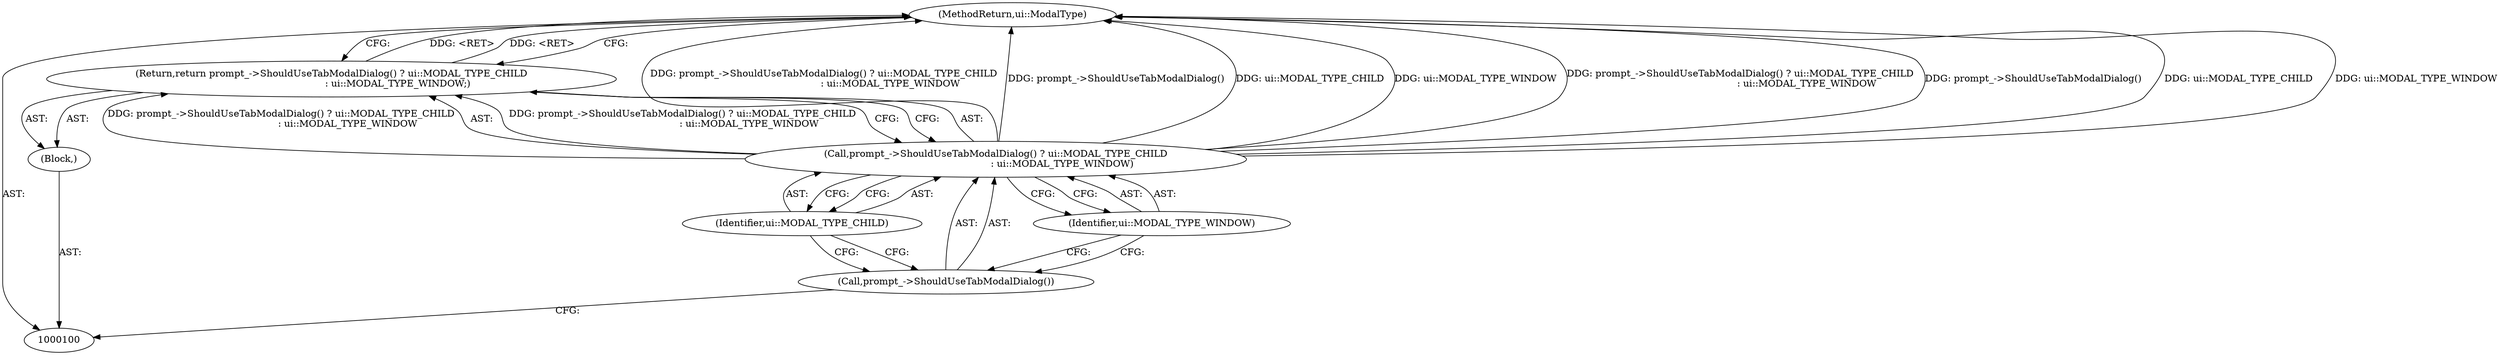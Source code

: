 digraph "0_Chrome_0a1c15fecb1240ab909e1431b6127410c3b380e0" {
"1000107" [label="(MethodReturn,ui::ModalType)"];
"1000101" [label="(Block,)"];
"1000102" [label="(Return,return prompt_->ShouldUseTabModalDialog() ? ui::MODAL_TYPE_CHILD\n                                            : ui::MODAL_TYPE_WINDOW;)"];
"1000105" [label="(Identifier,ui::MODAL_TYPE_CHILD)"];
"1000103" [label="(Call,prompt_->ShouldUseTabModalDialog() ? ui::MODAL_TYPE_CHILD\n                                            : ui::MODAL_TYPE_WINDOW)"];
"1000104" [label="(Call,prompt_->ShouldUseTabModalDialog())"];
"1000106" [label="(Identifier,ui::MODAL_TYPE_WINDOW)"];
"1000107" -> "1000100"  [label="AST: "];
"1000107" -> "1000102"  [label="CFG: "];
"1000103" -> "1000107"  [label="DDG: prompt_->ShouldUseTabModalDialog() ? ui::MODAL_TYPE_CHILD\n                                            : ui::MODAL_TYPE_WINDOW"];
"1000103" -> "1000107"  [label="DDG: prompt_->ShouldUseTabModalDialog()"];
"1000103" -> "1000107"  [label="DDG: ui::MODAL_TYPE_CHILD"];
"1000103" -> "1000107"  [label="DDG: ui::MODAL_TYPE_WINDOW"];
"1000102" -> "1000107"  [label="DDG: <RET>"];
"1000101" -> "1000100"  [label="AST: "];
"1000102" -> "1000101"  [label="AST: "];
"1000102" -> "1000101"  [label="AST: "];
"1000102" -> "1000103"  [label="CFG: "];
"1000103" -> "1000102"  [label="AST: "];
"1000107" -> "1000102"  [label="CFG: "];
"1000102" -> "1000107"  [label="DDG: <RET>"];
"1000103" -> "1000102"  [label="DDG: prompt_->ShouldUseTabModalDialog() ? ui::MODAL_TYPE_CHILD\n                                            : ui::MODAL_TYPE_WINDOW"];
"1000105" -> "1000103"  [label="AST: "];
"1000105" -> "1000104"  [label="CFG: "];
"1000103" -> "1000105"  [label="CFG: "];
"1000103" -> "1000102"  [label="AST: "];
"1000103" -> "1000105"  [label="CFG: "];
"1000103" -> "1000106"  [label="CFG: "];
"1000104" -> "1000103"  [label="AST: "];
"1000105" -> "1000103"  [label="AST: "];
"1000106" -> "1000103"  [label="AST: "];
"1000102" -> "1000103"  [label="CFG: "];
"1000103" -> "1000107"  [label="DDG: prompt_->ShouldUseTabModalDialog() ? ui::MODAL_TYPE_CHILD\n                                            : ui::MODAL_TYPE_WINDOW"];
"1000103" -> "1000107"  [label="DDG: prompt_->ShouldUseTabModalDialog()"];
"1000103" -> "1000107"  [label="DDG: ui::MODAL_TYPE_CHILD"];
"1000103" -> "1000107"  [label="DDG: ui::MODAL_TYPE_WINDOW"];
"1000103" -> "1000102"  [label="DDG: prompt_->ShouldUseTabModalDialog() ? ui::MODAL_TYPE_CHILD\n                                            : ui::MODAL_TYPE_WINDOW"];
"1000104" -> "1000103"  [label="AST: "];
"1000104" -> "1000100"  [label="CFG: "];
"1000105" -> "1000104"  [label="CFG: "];
"1000106" -> "1000104"  [label="CFG: "];
"1000106" -> "1000103"  [label="AST: "];
"1000106" -> "1000104"  [label="CFG: "];
"1000103" -> "1000106"  [label="CFG: "];
}
